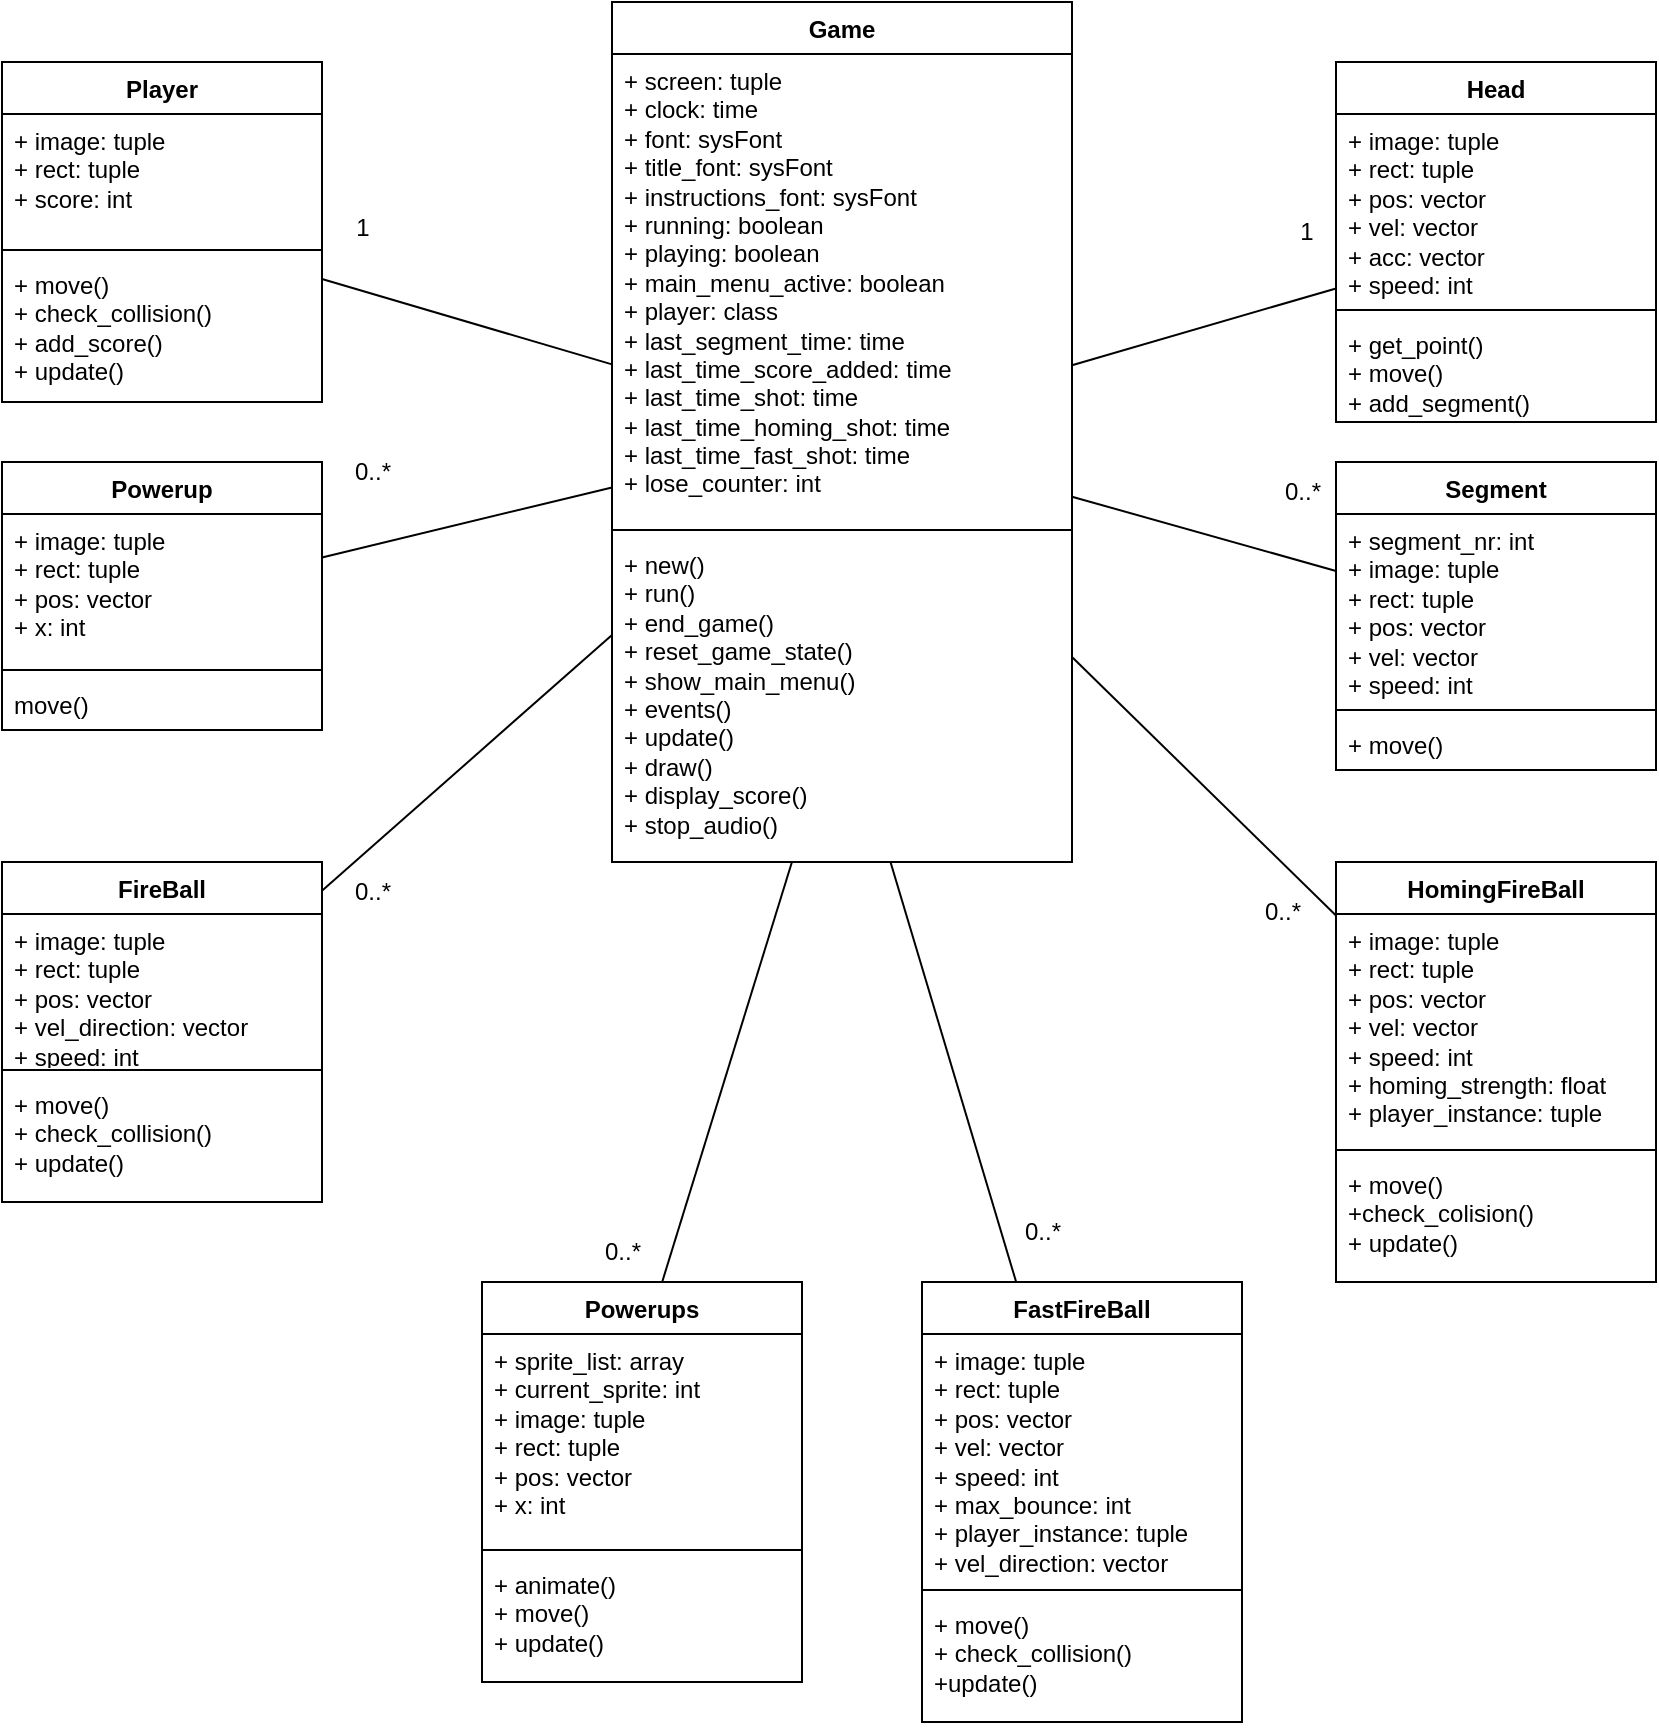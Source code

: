 <mxfile version="23.1.1" type="device">
  <diagram id="C5RBs43oDa-KdzZeNtuy" name="Page-1">
    <mxGraphModel dx="1283" dy="574" grid="1" gridSize="10" guides="1" tooltips="1" connect="1" arrows="1" fold="1" page="1" pageScale="1" pageWidth="827" pageHeight="1169" math="0" shadow="0">
      <root>
        <mxCell id="WIyWlLk6GJQsqaUBKTNV-0" />
        <mxCell id="WIyWlLk6GJQsqaUBKTNV-1" parent="WIyWlLk6GJQsqaUBKTNV-0" />
        <mxCell id="3XpS3VxJBWorhceTLrg--0" value="Game" style="swimlane;fontStyle=1;align=center;verticalAlign=top;childLayout=stackLayout;horizontal=1;startSize=26;horizontalStack=0;resizeParent=1;resizeParentMax=0;resizeLast=0;collapsible=1;marginBottom=0;whiteSpace=wrap;html=1;" vertex="1" parent="WIyWlLk6GJQsqaUBKTNV-1">
          <mxGeometry x="305" width="230" height="430" as="geometry" />
        </mxCell>
        <mxCell id="3XpS3VxJBWorhceTLrg--1" value="+ screen: tuple&lt;br&gt;+ clock: time&lt;br&gt;+ font: sysFont&lt;br&gt;+ title_font: sysFont&lt;br&gt;+ instructions_font: sysFont&lt;br&gt;+ running: boolean&lt;br&gt;+ playing: boolean&lt;br&gt;+ main_menu_active: boolean&lt;br&gt;+ player: class&lt;br&gt;+ last_segment_time: time&lt;br&gt;+ last_time_score_added: time&lt;br&gt;+ last_time_shot: time&lt;br&gt;+ last_time_homing_shot: time&lt;br&gt;+ last_time_fast_shot: time&lt;br&gt;+ lose_counter: int" style="text;strokeColor=none;fillColor=none;align=left;verticalAlign=top;spacingLeft=4;spacingRight=4;overflow=hidden;rotatable=0;points=[[0,0.5],[1,0.5]];portConstraint=eastwest;whiteSpace=wrap;html=1;" vertex="1" parent="3XpS3VxJBWorhceTLrg--0">
          <mxGeometry y="26" width="230" height="234" as="geometry" />
        </mxCell>
        <mxCell id="3XpS3VxJBWorhceTLrg--2" value="" style="line;strokeWidth=1;fillColor=none;align=left;verticalAlign=middle;spacingTop=-1;spacingLeft=3;spacingRight=3;rotatable=0;labelPosition=right;points=[];portConstraint=eastwest;strokeColor=inherit;" vertex="1" parent="3XpS3VxJBWorhceTLrg--0">
          <mxGeometry y="260" width="230" height="8" as="geometry" />
        </mxCell>
        <mxCell id="3XpS3VxJBWorhceTLrg--3" value="+ new()&lt;br&gt;+ run()&lt;br&gt;+ end_game()&lt;br&gt;+ reset_game_state()&lt;br&gt;+ show_main_menu()&lt;br&gt;+ events()&lt;br&gt;+ update()&lt;br&gt;+ draw()&lt;br&gt;+ display_score()&lt;br&gt;+ stop_audio()" style="text;strokeColor=none;fillColor=none;align=left;verticalAlign=top;spacingLeft=4;spacingRight=4;overflow=hidden;rotatable=0;points=[[0,0.5],[1,0.5]];portConstraint=eastwest;whiteSpace=wrap;html=1;" vertex="1" parent="3XpS3VxJBWorhceTLrg--0">
          <mxGeometry y="268" width="230" height="162" as="geometry" />
        </mxCell>
        <mxCell id="3XpS3VxJBWorhceTLrg--4" value="Player" style="swimlane;fontStyle=1;align=center;verticalAlign=top;childLayout=stackLayout;horizontal=1;startSize=26;horizontalStack=0;resizeParent=1;resizeParentMax=0;resizeLast=0;collapsible=1;marginBottom=0;whiteSpace=wrap;html=1;" vertex="1" parent="WIyWlLk6GJQsqaUBKTNV-1">
          <mxGeometry y="30" width="160" height="170" as="geometry" />
        </mxCell>
        <mxCell id="3XpS3VxJBWorhceTLrg--5" value="+ image: tuple&lt;br&gt;+ rect: tuple&lt;br&gt;+ score: int" style="text;strokeColor=none;fillColor=none;align=left;verticalAlign=top;spacingLeft=4;spacingRight=4;overflow=hidden;rotatable=0;points=[[0,0.5],[1,0.5]];portConstraint=eastwest;whiteSpace=wrap;html=1;" vertex="1" parent="3XpS3VxJBWorhceTLrg--4">
          <mxGeometry y="26" width="160" height="64" as="geometry" />
        </mxCell>
        <mxCell id="3XpS3VxJBWorhceTLrg--6" value="" style="line;strokeWidth=1;fillColor=none;align=left;verticalAlign=middle;spacingTop=-1;spacingLeft=3;spacingRight=3;rotatable=0;labelPosition=right;points=[];portConstraint=eastwest;strokeColor=inherit;" vertex="1" parent="3XpS3VxJBWorhceTLrg--4">
          <mxGeometry y="90" width="160" height="8" as="geometry" />
        </mxCell>
        <mxCell id="3XpS3VxJBWorhceTLrg--7" value="+ move()&lt;br&gt;+ check_collision()&lt;br&gt;+ add_score()&lt;br&gt;+ update()&lt;br&gt;" style="text;strokeColor=none;fillColor=none;align=left;verticalAlign=top;spacingLeft=4;spacingRight=4;overflow=hidden;rotatable=0;points=[[0,0.5],[1,0.5]];portConstraint=eastwest;whiteSpace=wrap;html=1;" vertex="1" parent="3XpS3VxJBWorhceTLrg--4">
          <mxGeometry y="98" width="160" height="72" as="geometry" />
        </mxCell>
        <mxCell id="3XpS3VxJBWorhceTLrg--9" value="Head" style="swimlane;fontStyle=1;align=center;verticalAlign=top;childLayout=stackLayout;horizontal=1;startSize=26;horizontalStack=0;resizeParent=1;resizeParentMax=0;resizeLast=0;collapsible=1;marginBottom=0;whiteSpace=wrap;html=1;" vertex="1" parent="WIyWlLk6GJQsqaUBKTNV-1">
          <mxGeometry x="667" y="30" width="160" height="180" as="geometry" />
        </mxCell>
        <mxCell id="3XpS3VxJBWorhceTLrg--10" value="+ image: tuple&lt;br&gt;+ rect: tuple&lt;br&gt;+ pos: vector&lt;br&gt;+ vel: vector&lt;br&gt;+ acc: vector&lt;br&gt;+ speed: int" style="text;strokeColor=none;fillColor=none;align=left;verticalAlign=top;spacingLeft=4;spacingRight=4;overflow=hidden;rotatable=0;points=[[0,0.5],[1,0.5]];portConstraint=eastwest;whiteSpace=wrap;html=1;" vertex="1" parent="3XpS3VxJBWorhceTLrg--9">
          <mxGeometry y="26" width="160" height="94" as="geometry" />
        </mxCell>
        <mxCell id="3XpS3VxJBWorhceTLrg--11" value="" style="line;strokeWidth=1;fillColor=none;align=left;verticalAlign=middle;spacingTop=-1;spacingLeft=3;spacingRight=3;rotatable=0;labelPosition=right;points=[];portConstraint=eastwest;strokeColor=inherit;" vertex="1" parent="3XpS3VxJBWorhceTLrg--9">
          <mxGeometry y="120" width="160" height="8" as="geometry" />
        </mxCell>
        <mxCell id="3XpS3VxJBWorhceTLrg--12" value="+ get_point()&lt;br&gt;+ move()&lt;br&gt;+ add_segment()" style="text;strokeColor=none;fillColor=none;align=left;verticalAlign=top;spacingLeft=4;spacingRight=4;overflow=hidden;rotatable=0;points=[[0,0.5],[1,0.5]];portConstraint=eastwest;whiteSpace=wrap;html=1;" vertex="1" parent="3XpS3VxJBWorhceTLrg--9">
          <mxGeometry y="128" width="160" height="52" as="geometry" />
        </mxCell>
        <mxCell id="3XpS3VxJBWorhceTLrg--13" value="Segment" style="swimlane;fontStyle=1;align=center;verticalAlign=top;childLayout=stackLayout;horizontal=1;startSize=26;horizontalStack=0;resizeParent=1;resizeParentMax=0;resizeLast=0;collapsible=1;marginBottom=0;whiteSpace=wrap;html=1;" vertex="1" parent="WIyWlLk6GJQsqaUBKTNV-1">
          <mxGeometry x="667" y="230" width="160" height="154" as="geometry" />
        </mxCell>
        <mxCell id="3XpS3VxJBWorhceTLrg--14" value="+ segment_nr: int&lt;br&gt;+ image: tuple&lt;br&gt;+ rect: tuple&lt;br&gt;+ pos: vector&lt;br&gt;+ vel: vector&lt;br&gt;+ speed: int" style="text;strokeColor=none;fillColor=none;align=left;verticalAlign=top;spacingLeft=4;spacingRight=4;overflow=hidden;rotatable=0;points=[[0,0.5],[1,0.5]];portConstraint=eastwest;whiteSpace=wrap;html=1;" vertex="1" parent="3XpS3VxJBWorhceTLrg--13">
          <mxGeometry y="26" width="160" height="94" as="geometry" />
        </mxCell>
        <mxCell id="3XpS3VxJBWorhceTLrg--15" value="" style="line;strokeWidth=1;fillColor=none;align=left;verticalAlign=middle;spacingTop=-1;spacingLeft=3;spacingRight=3;rotatable=0;labelPosition=right;points=[];portConstraint=eastwest;strokeColor=inherit;" vertex="1" parent="3XpS3VxJBWorhceTLrg--13">
          <mxGeometry y="120" width="160" height="8" as="geometry" />
        </mxCell>
        <mxCell id="3XpS3VxJBWorhceTLrg--16" value="+ move()" style="text;strokeColor=none;fillColor=none;align=left;verticalAlign=top;spacingLeft=4;spacingRight=4;overflow=hidden;rotatable=0;points=[[0,0.5],[1,0.5]];portConstraint=eastwest;whiteSpace=wrap;html=1;" vertex="1" parent="3XpS3VxJBWorhceTLrg--13">
          <mxGeometry y="128" width="160" height="26" as="geometry" />
        </mxCell>
        <mxCell id="3XpS3VxJBWorhceTLrg--17" value="FireBall" style="swimlane;fontStyle=1;align=center;verticalAlign=top;childLayout=stackLayout;horizontal=1;startSize=26;horizontalStack=0;resizeParent=1;resizeParentMax=0;resizeLast=0;collapsible=1;marginBottom=0;whiteSpace=wrap;html=1;" vertex="1" parent="WIyWlLk6GJQsqaUBKTNV-1">
          <mxGeometry y="430" width="160" height="170" as="geometry" />
        </mxCell>
        <mxCell id="3XpS3VxJBWorhceTLrg--18" value="+ image: tuple&lt;br&gt;+ rect: tuple&lt;br&gt;+ pos: vector&lt;br&gt;+ vel_direction: vector&lt;br&gt;+ speed: int" style="text;strokeColor=none;fillColor=none;align=left;verticalAlign=top;spacingLeft=4;spacingRight=4;overflow=hidden;rotatable=0;points=[[0,0.5],[1,0.5]];portConstraint=eastwest;whiteSpace=wrap;html=1;" vertex="1" parent="3XpS3VxJBWorhceTLrg--17">
          <mxGeometry y="26" width="160" height="74" as="geometry" />
        </mxCell>
        <mxCell id="3XpS3VxJBWorhceTLrg--19" value="" style="line;strokeWidth=1;fillColor=none;align=left;verticalAlign=middle;spacingTop=-1;spacingLeft=3;spacingRight=3;rotatable=0;labelPosition=right;points=[];portConstraint=eastwest;strokeColor=inherit;" vertex="1" parent="3XpS3VxJBWorhceTLrg--17">
          <mxGeometry y="100" width="160" height="8" as="geometry" />
        </mxCell>
        <mxCell id="3XpS3VxJBWorhceTLrg--20" value="+ move()&lt;br&gt;+ check_collision()&lt;br&gt;+ update()" style="text;strokeColor=none;fillColor=none;align=left;verticalAlign=top;spacingLeft=4;spacingRight=4;overflow=hidden;rotatable=0;points=[[0,0.5],[1,0.5]];portConstraint=eastwest;whiteSpace=wrap;html=1;" vertex="1" parent="3XpS3VxJBWorhceTLrg--17">
          <mxGeometry y="108" width="160" height="62" as="geometry" />
        </mxCell>
        <mxCell id="3XpS3VxJBWorhceTLrg--21" value="HomingFireBall" style="swimlane;fontStyle=1;align=center;verticalAlign=top;childLayout=stackLayout;horizontal=1;startSize=26;horizontalStack=0;resizeParent=1;resizeParentMax=0;resizeLast=0;collapsible=1;marginBottom=0;whiteSpace=wrap;html=1;" vertex="1" parent="WIyWlLk6GJQsqaUBKTNV-1">
          <mxGeometry x="667" y="430" width="160" height="210" as="geometry" />
        </mxCell>
        <mxCell id="3XpS3VxJBWorhceTLrg--22" value="+ image: tuple&lt;br&gt;+ rect: tuple&lt;br&gt;+ pos: vector&lt;br&gt;+ vel: vector&lt;br&gt;+ speed: int&lt;br&gt;+ homing_strength: float&lt;br&gt;+ player_instance: tuple" style="text;strokeColor=none;fillColor=none;align=left;verticalAlign=top;spacingLeft=4;spacingRight=4;overflow=hidden;rotatable=0;points=[[0,0.5],[1,0.5]];portConstraint=eastwest;whiteSpace=wrap;html=1;" vertex="1" parent="3XpS3VxJBWorhceTLrg--21">
          <mxGeometry y="26" width="160" height="114" as="geometry" />
        </mxCell>
        <mxCell id="3XpS3VxJBWorhceTLrg--23" value="" style="line;strokeWidth=1;fillColor=none;align=left;verticalAlign=middle;spacingTop=-1;spacingLeft=3;spacingRight=3;rotatable=0;labelPosition=right;points=[];portConstraint=eastwest;strokeColor=inherit;" vertex="1" parent="3XpS3VxJBWorhceTLrg--21">
          <mxGeometry y="140" width="160" height="8" as="geometry" />
        </mxCell>
        <mxCell id="3XpS3VxJBWorhceTLrg--24" value="+ move()&lt;br&gt;+check_colision()&lt;br&gt;+ update()" style="text;strokeColor=none;fillColor=none;align=left;verticalAlign=top;spacingLeft=4;spacingRight=4;overflow=hidden;rotatable=0;points=[[0,0.5],[1,0.5]];portConstraint=eastwest;whiteSpace=wrap;html=1;" vertex="1" parent="3XpS3VxJBWorhceTLrg--21">
          <mxGeometry y="148" width="160" height="62" as="geometry" />
        </mxCell>
        <mxCell id="3XpS3VxJBWorhceTLrg--25" value="Powerup" style="swimlane;fontStyle=1;align=center;verticalAlign=top;childLayout=stackLayout;horizontal=1;startSize=26;horizontalStack=0;resizeParent=1;resizeParentMax=0;resizeLast=0;collapsible=1;marginBottom=0;whiteSpace=wrap;html=1;" vertex="1" parent="WIyWlLk6GJQsqaUBKTNV-1">
          <mxGeometry y="230" width="160" height="134" as="geometry" />
        </mxCell>
        <mxCell id="3XpS3VxJBWorhceTLrg--26" value="+ image: tuple&lt;br&gt;+ rect: tuple&lt;br&gt;+ pos: vector&lt;br&gt;+ x: int" style="text;strokeColor=none;fillColor=none;align=left;verticalAlign=top;spacingLeft=4;spacingRight=4;overflow=hidden;rotatable=0;points=[[0,0.5],[1,0.5]];portConstraint=eastwest;whiteSpace=wrap;html=1;" vertex="1" parent="3XpS3VxJBWorhceTLrg--25">
          <mxGeometry y="26" width="160" height="74" as="geometry" />
        </mxCell>
        <mxCell id="3XpS3VxJBWorhceTLrg--27" value="" style="line;strokeWidth=1;fillColor=none;align=left;verticalAlign=middle;spacingTop=-1;spacingLeft=3;spacingRight=3;rotatable=0;labelPosition=right;points=[];portConstraint=eastwest;strokeColor=inherit;" vertex="1" parent="3XpS3VxJBWorhceTLrg--25">
          <mxGeometry y="100" width="160" height="8" as="geometry" />
        </mxCell>
        <mxCell id="3XpS3VxJBWorhceTLrg--28" value="move()" style="text;strokeColor=none;fillColor=none;align=left;verticalAlign=top;spacingLeft=4;spacingRight=4;overflow=hidden;rotatable=0;points=[[0,0.5],[1,0.5]];portConstraint=eastwest;whiteSpace=wrap;html=1;" vertex="1" parent="3XpS3VxJBWorhceTLrg--25">
          <mxGeometry y="108" width="160" height="26" as="geometry" />
        </mxCell>
        <mxCell id="3XpS3VxJBWorhceTLrg--30" value="" style="endArrow=none;html=1;rounded=0;" edge="1" parent="WIyWlLk6GJQsqaUBKTNV-1" source="3XpS3VxJBWorhceTLrg--0" target="3XpS3VxJBWorhceTLrg--4">
          <mxGeometry width="50" height="50" relative="1" as="geometry">
            <mxPoint x="470" y="240" as="sourcePoint" />
            <mxPoint x="520" y="190" as="targetPoint" />
          </mxGeometry>
        </mxCell>
        <mxCell id="3XpS3VxJBWorhceTLrg--31" value="" style="endArrow=none;html=1;rounded=0;" edge="1" parent="WIyWlLk6GJQsqaUBKTNV-1" source="3XpS3VxJBWorhceTLrg--25" target="3XpS3VxJBWorhceTLrg--0">
          <mxGeometry width="50" height="50" relative="1" as="geometry">
            <mxPoint x="330" y="170" as="sourcePoint" />
            <mxPoint x="380" y="120" as="targetPoint" />
          </mxGeometry>
        </mxCell>
        <mxCell id="3XpS3VxJBWorhceTLrg--32" value="" style="endArrow=none;html=1;rounded=0;" edge="1" parent="WIyWlLk6GJQsqaUBKTNV-1" source="3XpS3VxJBWorhceTLrg--13" target="3XpS3VxJBWorhceTLrg--0">
          <mxGeometry width="50" height="50" relative="1" as="geometry">
            <mxPoint x="330" y="420" as="sourcePoint" />
            <mxPoint x="380" y="370" as="targetPoint" />
          </mxGeometry>
        </mxCell>
        <mxCell id="3XpS3VxJBWorhceTLrg--33" value="" style="endArrow=none;html=1;rounded=0;" edge="1" parent="WIyWlLk6GJQsqaUBKTNV-1" source="3XpS3VxJBWorhceTLrg--21" target="3XpS3VxJBWorhceTLrg--0">
          <mxGeometry width="50" height="50" relative="1" as="geometry">
            <mxPoint x="330" y="420" as="sourcePoint" />
            <mxPoint x="380" y="370" as="targetPoint" />
          </mxGeometry>
        </mxCell>
        <mxCell id="3XpS3VxJBWorhceTLrg--34" value="" style="endArrow=none;html=1;rounded=0;" edge="1" parent="WIyWlLk6GJQsqaUBKTNV-1" source="3XpS3VxJBWorhceTLrg--17" target="3XpS3VxJBWorhceTLrg--0">
          <mxGeometry width="50" height="50" relative="1" as="geometry">
            <mxPoint x="330" y="420" as="sourcePoint" />
            <mxPoint x="380" y="370" as="targetPoint" />
          </mxGeometry>
        </mxCell>
        <mxCell id="3XpS3VxJBWorhceTLrg--35" value="" style="endArrow=none;html=1;rounded=0;" edge="1" parent="WIyWlLk6GJQsqaUBKTNV-1" source="3XpS3VxJBWorhceTLrg--0" target="3XpS3VxJBWorhceTLrg--9">
          <mxGeometry width="50" height="50" relative="1" as="geometry">
            <mxPoint x="650" y="230" as="sourcePoint" />
            <mxPoint x="700" y="180" as="targetPoint" />
          </mxGeometry>
        </mxCell>
        <mxCell id="3XpS3VxJBWorhceTLrg--36" value="1" style="text;html=1;align=center;verticalAlign=middle;resizable=0;points=[];autosize=1;strokeColor=none;fillColor=none;" vertex="1" parent="WIyWlLk6GJQsqaUBKTNV-1">
          <mxGeometry x="165" y="98" width="30" height="30" as="geometry" />
        </mxCell>
        <mxCell id="3XpS3VxJBWorhceTLrg--38" value="0..*" style="text;html=1;align=center;verticalAlign=middle;resizable=0;points=[];autosize=1;strokeColor=none;fillColor=none;" vertex="1" parent="WIyWlLk6GJQsqaUBKTNV-1">
          <mxGeometry x="165" y="220" width="40" height="30" as="geometry" />
        </mxCell>
        <mxCell id="3XpS3VxJBWorhceTLrg--39" value="0..*" style="text;html=1;align=center;verticalAlign=middle;resizable=0;points=[];autosize=1;strokeColor=none;fillColor=none;" vertex="1" parent="WIyWlLk6GJQsqaUBKTNV-1">
          <mxGeometry x="165" y="430" width="40" height="30" as="geometry" />
        </mxCell>
        <mxCell id="3XpS3VxJBWorhceTLrg--40" value="0..*" style="text;html=1;align=center;verticalAlign=middle;resizable=0;points=[];autosize=1;strokeColor=none;fillColor=none;" vertex="1" parent="WIyWlLk6GJQsqaUBKTNV-1">
          <mxGeometry x="620" y="440" width="40" height="30" as="geometry" />
        </mxCell>
        <mxCell id="3XpS3VxJBWorhceTLrg--41" value="0..*" style="text;html=1;align=center;verticalAlign=middle;resizable=0;points=[];autosize=1;strokeColor=none;fillColor=none;" vertex="1" parent="WIyWlLk6GJQsqaUBKTNV-1">
          <mxGeometry x="630" y="230" width="40" height="30" as="geometry" />
        </mxCell>
        <mxCell id="3XpS3VxJBWorhceTLrg--42" value="1" style="text;html=1;align=center;verticalAlign=middle;resizable=0;points=[];autosize=1;strokeColor=none;fillColor=none;" vertex="1" parent="WIyWlLk6GJQsqaUBKTNV-1">
          <mxGeometry x="637" y="100" width="30" height="30" as="geometry" />
        </mxCell>
        <mxCell id="3XpS3VxJBWorhceTLrg--43" value="FastFireBall" style="swimlane;fontStyle=1;align=center;verticalAlign=top;childLayout=stackLayout;horizontal=1;startSize=26;horizontalStack=0;resizeParent=1;resizeParentMax=0;resizeLast=0;collapsible=1;marginBottom=0;whiteSpace=wrap;html=1;" vertex="1" parent="WIyWlLk6GJQsqaUBKTNV-1">
          <mxGeometry x="460" y="640" width="160" height="220" as="geometry" />
        </mxCell>
        <mxCell id="3XpS3VxJBWorhceTLrg--44" value="+ image: tuple&lt;br&gt;+ rect: tuple&lt;br&gt;+ pos: vector&lt;br&gt;+ vel: vector&lt;br&gt;+ speed: int&lt;br&gt;+ max_bounce: int&lt;br&gt;+ player_instance: tuple&lt;br&gt;+ vel_direction: vector" style="text;strokeColor=none;fillColor=none;align=left;verticalAlign=top;spacingLeft=4;spacingRight=4;overflow=hidden;rotatable=0;points=[[0,0.5],[1,0.5]];portConstraint=eastwest;whiteSpace=wrap;html=1;" vertex="1" parent="3XpS3VxJBWorhceTLrg--43">
          <mxGeometry y="26" width="160" height="124" as="geometry" />
        </mxCell>
        <mxCell id="3XpS3VxJBWorhceTLrg--45" value="" style="line;strokeWidth=1;fillColor=none;align=left;verticalAlign=middle;spacingTop=-1;spacingLeft=3;spacingRight=3;rotatable=0;labelPosition=right;points=[];portConstraint=eastwest;strokeColor=inherit;" vertex="1" parent="3XpS3VxJBWorhceTLrg--43">
          <mxGeometry y="150" width="160" height="8" as="geometry" />
        </mxCell>
        <mxCell id="3XpS3VxJBWorhceTLrg--46" value="+ move()&lt;br&gt;+ check_collision()&lt;br&gt;+update()" style="text;strokeColor=none;fillColor=none;align=left;verticalAlign=top;spacingLeft=4;spacingRight=4;overflow=hidden;rotatable=0;points=[[0,0.5],[1,0.5]];portConstraint=eastwest;whiteSpace=wrap;html=1;" vertex="1" parent="3XpS3VxJBWorhceTLrg--43">
          <mxGeometry y="158" width="160" height="62" as="geometry" />
        </mxCell>
        <mxCell id="3XpS3VxJBWorhceTLrg--48" value="" style="endArrow=none;html=1;rounded=0;" edge="1" parent="WIyWlLk6GJQsqaUBKTNV-1" source="3XpS3VxJBWorhceTLrg--43" target="3XpS3VxJBWorhceTLrg--3">
          <mxGeometry width="50" height="50" relative="1" as="geometry">
            <mxPoint x="500" y="560" as="sourcePoint" />
            <mxPoint x="550" y="510" as="targetPoint" />
          </mxGeometry>
        </mxCell>
        <mxCell id="3XpS3VxJBWorhceTLrg--49" value="Powerups" style="swimlane;fontStyle=1;align=center;verticalAlign=top;childLayout=stackLayout;horizontal=1;startSize=26;horizontalStack=0;resizeParent=1;resizeParentMax=0;resizeLast=0;collapsible=1;marginBottom=0;whiteSpace=wrap;html=1;" vertex="1" parent="WIyWlLk6GJQsqaUBKTNV-1">
          <mxGeometry x="240" y="640" width="160" height="200" as="geometry" />
        </mxCell>
        <mxCell id="3XpS3VxJBWorhceTLrg--50" value="+ sprite_list: array&lt;br&gt;+ current_sprite: int&lt;br&gt;+ image: tuple&lt;br&gt;+ rect: tuple&lt;br&gt;+ pos: vector&lt;br&gt;+ x: int" style="text;strokeColor=none;fillColor=none;align=left;verticalAlign=top;spacingLeft=4;spacingRight=4;overflow=hidden;rotatable=0;points=[[0,0.5],[1,0.5]];portConstraint=eastwest;whiteSpace=wrap;html=1;" vertex="1" parent="3XpS3VxJBWorhceTLrg--49">
          <mxGeometry y="26" width="160" height="104" as="geometry" />
        </mxCell>
        <mxCell id="3XpS3VxJBWorhceTLrg--51" value="" style="line;strokeWidth=1;fillColor=none;align=left;verticalAlign=middle;spacingTop=-1;spacingLeft=3;spacingRight=3;rotatable=0;labelPosition=right;points=[];portConstraint=eastwest;strokeColor=inherit;" vertex="1" parent="3XpS3VxJBWorhceTLrg--49">
          <mxGeometry y="130" width="160" height="8" as="geometry" />
        </mxCell>
        <mxCell id="3XpS3VxJBWorhceTLrg--52" value="+ animate()&lt;br&gt;+ move()&lt;br&gt;+ update()" style="text;strokeColor=none;fillColor=none;align=left;verticalAlign=top;spacingLeft=4;spacingRight=4;overflow=hidden;rotatable=0;points=[[0,0.5],[1,0.5]];portConstraint=eastwest;whiteSpace=wrap;html=1;" vertex="1" parent="3XpS3VxJBWorhceTLrg--49">
          <mxGeometry y="138" width="160" height="62" as="geometry" />
        </mxCell>
        <mxCell id="3XpS3VxJBWorhceTLrg--53" value="" style="endArrow=none;html=1;rounded=0;exitX=0.563;exitY=0;exitDx=0;exitDy=0;exitPerimeter=0;" edge="1" parent="WIyWlLk6GJQsqaUBKTNV-1" source="3XpS3VxJBWorhceTLrg--49" target="3XpS3VxJBWorhceTLrg--3">
          <mxGeometry width="50" height="50" relative="1" as="geometry">
            <mxPoint x="520" y="580" as="sourcePoint" />
            <mxPoint x="570" y="530" as="targetPoint" />
          </mxGeometry>
        </mxCell>
        <mxCell id="3XpS3VxJBWorhceTLrg--54" value="0..*" style="text;html=1;align=center;verticalAlign=middle;resizable=0;points=[];autosize=1;strokeColor=none;fillColor=none;" vertex="1" parent="WIyWlLk6GJQsqaUBKTNV-1">
          <mxGeometry x="290" y="610" width="40" height="30" as="geometry" />
        </mxCell>
        <mxCell id="3XpS3VxJBWorhceTLrg--55" value="0..*" style="text;html=1;align=center;verticalAlign=middle;resizable=0;points=[];autosize=1;strokeColor=none;fillColor=none;" vertex="1" parent="WIyWlLk6GJQsqaUBKTNV-1">
          <mxGeometry x="500" y="600" width="40" height="30" as="geometry" />
        </mxCell>
      </root>
    </mxGraphModel>
  </diagram>
</mxfile>
